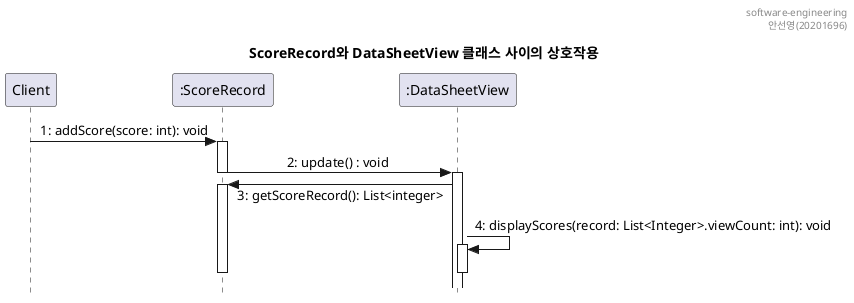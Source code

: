 @startuml seqeunce-diagram
skinparam Style strictuml
skinparam SequenceMessageAlignment center
header software-engineering\n 안선영(20201696)
title ScoreRecord와 DataSheetView 클래스 사이의 상호작용
"Client" -> ":ScoreRecord" : 1: addScore(score: int): void
activate ":ScoreRecord"
":ScoreRecord" -> ":DataSheetView" : 2: update() : void
deactivate ":ScoreRecord"
activate ":DataSheetView"
skinparam ResponseMessageBelowArrow true
":ScoreRecord" <-  ":DataSheetView" : 3: getScoreRecord(): List<integer>
activate ":ScoreRecord" 
":DataSheetView" -> ":DataSheetView": 4: displayScores(record: List<Integer>.viewCount: int): void
activate ":DataSheetView"
deactivate ":ScoreRecord"
deactivate ":DataSheetView" 
@enduml
